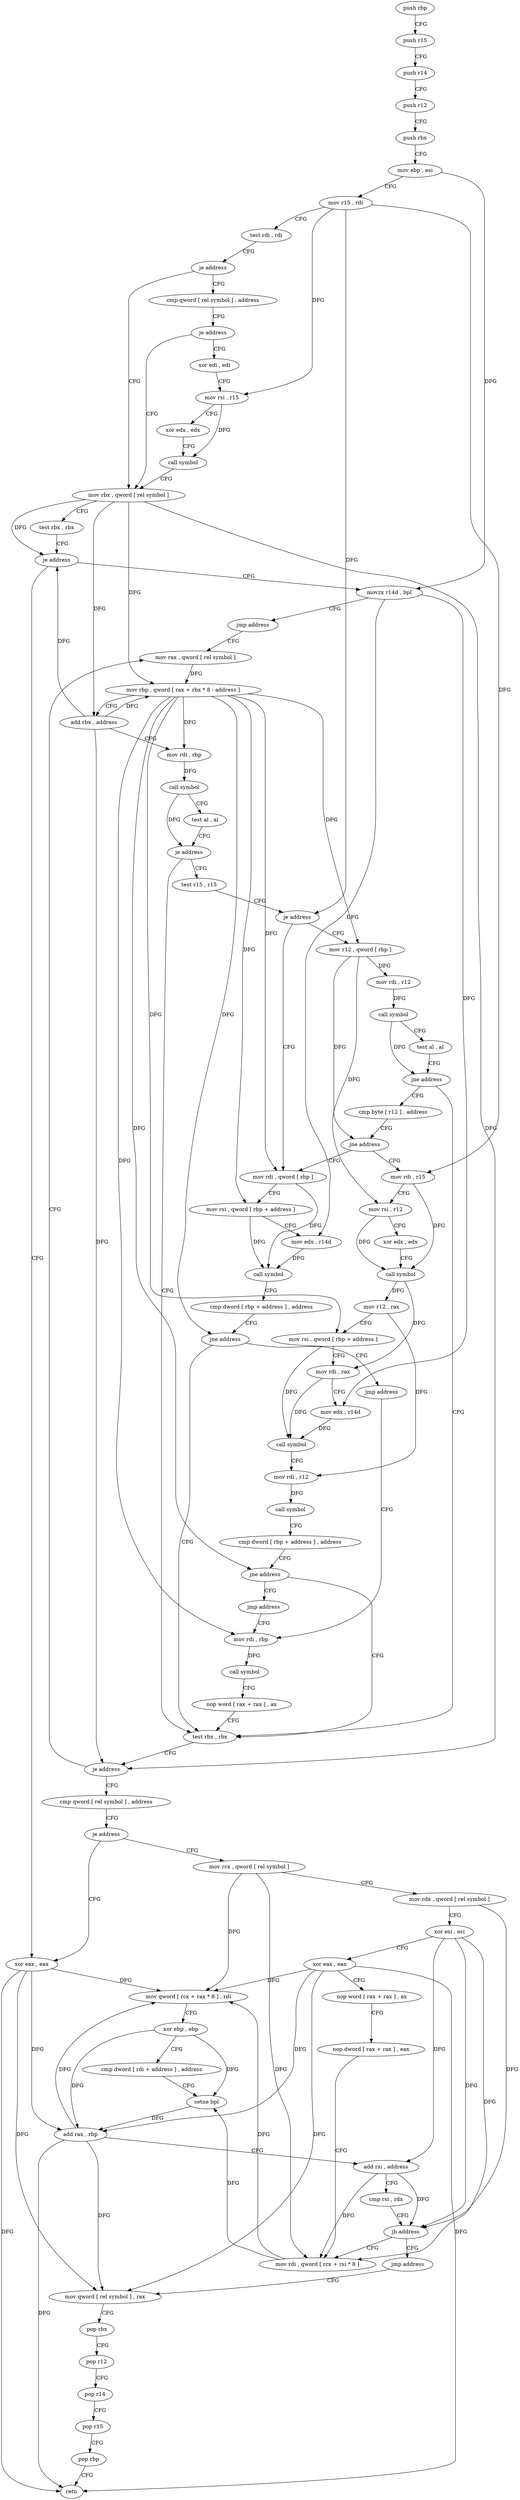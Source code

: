 digraph "func" {
"4214256" [label = "push rbp" ]
"4214257" [label = "push r15" ]
"4214259" [label = "push r14" ]
"4214261" [label = "push r12" ]
"4214263" [label = "push rbx" ]
"4214264" [label = "mov ebp , esi" ]
"4214266" [label = "mov r15 , rdi" ]
"4214269" [label = "test rdi , rdi" ]
"4214272" [label = "je address" ]
"4214296" [label = "mov rbx , qword [ rel symbol ]" ]
"4214274" [label = "cmp qword [ rel symbol ] , address" ]
"4214303" [label = "test rbx , rbx" ]
"4214306" [label = "je address" ]
"4214563" [label = "xor eax , eax" ]
"4214312" [label = "movzx r14d , bpl" ]
"4214282" [label = "je address" ]
"4214284" [label = "xor edi , edi" ]
"4214565" [label = "mov qword [ rel symbol ] , rax" ]
"4214316" [label = "jmp address" ]
"4214345" [label = "mov rax , qword [ rel symbol ]" ]
"4214286" [label = "mov rsi , r15" ]
"4214289" [label = "xor edx , edx" ]
"4214291" [label = "call symbol" ]
"4214352" [label = "mov rbp , qword [ rax + rbx * 8 - address ]" ]
"4214357" [label = "add rbx , address" ]
"4214361" [label = "mov rdi , rbp" ]
"4214364" [label = "call symbol" ]
"4214369" [label = "test al , al" ]
"4214371" [label = "je address" ]
"4214336" [label = "test rbx , rbx" ]
"4214373" [label = "test r15 , r15" ]
"4214339" [label = "je address" ]
"4214485" [label = "cmp qword [ rel symbol ] , address" ]
"4214376" [label = "je address" ]
"4214401" [label = "mov rdi , qword [ rbp ]" ]
"4214378" [label = "mov r12 , qword [ rbp ]" ]
"4214493" [label = "je address" ]
"4214495" [label = "mov rcx , qword [ rel symbol ]" ]
"4214405" [label = "mov rsi , qword [ rbp + address ]" ]
"4214409" [label = "mov edx , r14d" ]
"4214412" [label = "call symbol" ]
"4214417" [label = "cmp dword [ rbp + address ] , address" ]
"4214424" [label = "jne address" ]
"4214426" [label = "jmp address" ]
"4214382" [label = "mov rdi , r12" ]
"4214385" [label = "call symbol" ]
"4214390" [label = "test al , al" ]
"4214392" [label = "jne address" ]
"4214394" [label = "cmp byte [ r12 ] , address" ]
"4214502" [label = "mov rdx , qword [ rel symbol ]" ]
"4214509" [label = "xor esi , esi" ]
"4214511" [label = "xor eax , eax" ]
"4214513" [label = "nop word [ rax + rax ] , ax" ]
"4214523" [label = "nop dword [ rax + rax ] , eax" ]
"4214528" [label = "mov rdi , qword [ rcx + rsi * 8 ]" ]
"4214318" [label = "mov rdi , rbp" ]
"4214399" [label = "jne address" ]
"4214428" [label = "mov rdi , r15" ]
"4214532" [label = "mov qword [ rcx + rax * 8 ] , rdi" ]
"4214536" [label = "xor ebp , ebp" ]
"4214538" [label = "cmp dword [ rdi + address ] , address" ]
"4214545" [label = "setne bpl" ]
"4214549" [label = "add rax , rbp" ]
"4214552" [label = "add rsi , address" ]
"4214556" [label = "cmp rsi , rdx" ]
"4214559" [label = "jb address" ]
"4214561" [label = "jmp address" ]
"4214321" [label = "call symbol" ]
"4214326" [label = "nop word [ rax + rax ] , ax" ]
"4214431" [label = "mov rsi , r12" ]
"4214434" [label = "xor edx , edx" ]
"4214436" [label = "call symbol" ]
"4214441" [label = "mov r12 , rax" ]
"4214444" [label = "mov rsi , qword [ rbp + address ]" ]
"4214448" [label = "mov rdi , rax" ]
"4214451" [label = "mov edx , r14d" ]
"4214454" [label = "call symbol" ]
"4214459" [label = "mov rdi , r12" ]
"4214462" [label = "call symbol" ]
"4214467" [label = "cmp dword [ rbp + address ] , address" ]
"4214474" [label = "jne address" ]
"4214480" [label = "jmp address" ]
"4214572" [label = "pop rbx" ]
"4214573" [label = "pop r12" ]
"4214575" [label = "pop r14" ]
"4214577" [label = "pop r15" ]
"4214579" [label = "pop rbp" ]
"4214580" [label = "retn" ]
"4214256" -> "4214257" [ label = "CFG" ]
"4214257" -> "4214259" [ label = "CFG" ]
"4214259" -> "4214261" [ label = "CFG" ]
"4214261" -> "4214263" [ label = "CFG" ]
"4214263" -> "4214264" [ label = "CFG" ]
"4214264" -> "4214266" [ label = "CFG" ]
"4214264" -> "4214312" [ label = "DFG" ]
"4214266" -> "4214269" [ label = "CFG" ]
"4214266" -> "4214286" [ label = "DFG" ]
"4214266" -> "4214376" [ label = "DFG" ]
"4214266" -> "4214428" [ label = "DFG" ]
"4214269" -> "4214272" [ label = "CFG" ]
"4214272" -> "4214296" [ label = "CFG" ]
"4214272" -> "4214274" [ label = "CFG" ]
"4214296" -> "4214303" [ label = "CFG" ]
"4214296" -> "4214306" [ label = "DFG" ]
"4214296" -> "4214352" [ label = "DFG" ]
"4214296" -> "4214357" [ label = "DFG" ]
"4214296" -> "4214339" [ label = "DFG" ]
"4214274" -> "4214282" [ label = "CFG" ]
"4214303" -> "4214306" [ label = "CFG" ]
"4214306" -> "4214563" [ label = "CFG" ]
"4214306" -> "4214312" [ label = "CFG" ]
"4214563" -> "4214565" [ label = "DFG" ]
"4214563" -> "4214580" [ label = "DFG" ]
"4214563" -> "4214532" [ label = "DFG" ]
"4214563" -> "4214549" [ label = "DFG" ]
"4214312" -> "4214316" [ label = "CFG" ]
"4214312" -> "4214409" [ label = "DFG" ]
"4214312" -> "4214451" [ label = "DFG" ]
"4214282" -> "4214296" [ label = "CFG" ]
"4214282" -> "4214284" [ label = "CFG" ]
"4214284" -> "4214286" [ label = "CFG" ]
"4214565" -> "4214572" [ label = "CFG" ]
"4214316" -> "4214345" [ label = "CFG" ]
"4214345" -> "4214352" [ label = "DFG" ]
"4214286" -> "4214289" [ label = "CFG" ]
"4214286" -> "4214291" [ label = "DFG" ]
"4214289" -> "4214291" [ label = "CFG" ]
"4214291" -> "4214296" [ label = "CFG" ]
"4214352" -> "4214357" [ label = "CFG" ]
"4214352" -> "4214361" [ label = "DFG" ]
"4214352" -> "4214401" [ label = "DFG" ]
"4214352" -> "4214405" [ label = "DFG" ]
"4214352" -> "4214424" [ label = "DFG" ]
"4214352" -> "4214378" [ label = "DFG" ]
"4214352" -> "4214318" [ label = "DFG" ]
"4214352" -> "4214444" [ label = "DFG" ]
"4214352" -> "4214474" [ label = "DFG" ]
"4214357" -> "4214361" [ label = "CFG" ]
"4214357" -> "4214306" [ label = "DFG" ]
"4214357" -> "4214352" [ label = "DFG" ]
"4214357" -> "4214339" [ label = "DFG" ]
"4214361" -> "4214364" [ label = "DFG" ]
"4214364" -> "4214369" [ label = "CFG" ]
"4214364" -> "4214371" [ label = "DFG" ]
"4214369" -> "4214371" [ label = "CFG" ]
"4214371" -> "4214336" [ label = "CFG" ]
"4214371" -> "4214373" [ label = "CFG" ]
"4214336" -> "4214339" [ label = "CFG" ]
"4214373" -> "4214376" [ label = "CFG" ]
"4214339" -> "4214485" [ label = "CFG" ]
"4214339" -> "4214345" [ label = "CFG" ]
"4214485" -> "4214493" [ label = "CFG" ]
"4214376" -> "4214401" [ label = "CFG" ]
"4214376" -> "4214378" [ label = "CFG" ]
"4214401" -> "4214405" [ label = "CFG" ]
"4214401" -> "4214412" [ label = "DFG" ]
"4214378" -> "4214382" [ label = "DFG" ]
"4214378" -> "4214399" [ label = "DFG" ]
"4214378" -> "4214431" [ label = "DFG" ]
"4214493" -> "4214563" [ label = "CFG" ]
"4214493" -> "4214495" [ label = "CFG" ]
"4214495" -> "4214502" [ label = "CFG" ]
"4214495" -> "4214528" [ label = "DFG" ]
"4214495" -> "4214532" [ label = "DFG" ]
"4214405" -> "4214409" [ label = "CFG" ]
"4214405" -> "4214412" [ label = "DFG" ]
"4214409" -> "4214412" [ label = "DFG" ]
"4214412" -> "4214417" [ label = "CFG" ]
"4214417" -> "4214424" [ label = "CFG" ]
"4214424" -> "4214336" [ label = "CFG" ]
"4214424" -> "4214426" [ label = "CFG" ]
"4214426" -> "4214318" [ label = "CFG" ]
"4214382" -> "4214385" [ label = "DFG" ]
"4214385" -> "4214390" [ label = "CFG" ]
"4214385" -> "4214392" [ label = "DFG" ]
"4214390" -> "4214392" [ label = "CFG" ]
"4214392" -> "4214336" [ label = "CFG" ]
"4214392" -> "4214394" [ label = "CFG" ]
"4214394" -> "4214399" [ label = "CFG" ]
"4214502" -> "4214509" [ label = "CFG" ]
"4214502" -> "4214559" [ label = "DFG" ]
"4214509" -> "4214511" [ label = "CFG" ]
"4214509" -> "4214528" [ label = "DFG" ]
"4214509" -> "4214552" [ label = "DFG" ]
"4214509" -> "4214559" [ label = "DFG" ]
"4214511" -> "4214513" [ label = "CFG" ]
"4214511" -> "4214565" [ label = "DFG" ]
"4214511" -> "4214580" [ label = "DFG" ]
"4214511" -> "4214532" [ label = "DFG" ]
"4214511" -> "4214549" [ label = "DFG" ]
"4214513" -> "4214523" [ label = "CFG" ]
"4214523" -> "4214528" [ label = "CFG" ]
"4214528" -> "4214532" [ label = "DFG" ]
"4214528" -> "4214545" [ label = "DFG" ]
"4214318" -> "4214321" [ label = "DFG" ]
"4214399" -> "4214428" [ label = "CFG" ]
"4214399" -> "4214401" [ label = "CFG" ]
"4214428" -> "4214431" [ label = "CFG" ]
"4214428" -> "4214436" [ label = "DFG" ]
"4214532" -> "4214536" [ label = "CFG" ]
"4214536" -> "4214538" [ label = "CFG" ]
"4214536" -> "4214545" [ label = "DFG" ]
"4214536" -> "4214549" [ label = "DFG" ]
"4214538" -> "4214545" [ label = "CFG" ]
"4214545" -> "4214549" [ label = "DFG" ]
"4214549" -> "4214552" [ label = "CFG" ]
"4214549" -> "4214565" [ label = "DFG" ]
"4214549" -> "4214580" [ label = "DFG" ]
"4214549" -> "4214532" [ label = "DFG" ]
"4214552" -> "4214556" [ label = "CFG" ]
"4214552" -> "4214528" [ label = "DFG" ]
"4214552" -> "4214559" [ label = "DFG" ]
"4214556" -> "4214559" [ label = "CFG" ]
"4214559" -> "4214528" [ label = "CFG" ]
"4214559" -> "4214561" [ label = "CFG" ]
"4214561" -> "4214565" [ label = "CFG" ]
"4214321" -> "4214326" [ label = "CFG" ]
"4214326" -> "4214336" [ label = "CFG" ]
"4214431" -> "4214434" [ label = "CFG" ]
"4214431" -> "4214436" [ label = "DFG" ]
"4214434" -> "4214436" [ label = "CFG" ]
"4214436" -> "4214441" [ label = "DFG" ]
"4214436" -> "4214448" [ label = "DFG" ]
"4214441" -> "4214444" [ label = "CFG" ]
"4214441" -> "4214459" [ label = "DFG" ]
"4214444" -> "4214448" [ label = "CFG" ]
"4214444" -> "4214454" [ label = "DFG" ]
"4214448" -> "4214451" [ label = "CFG" ]
"4214448" -> "4214454" [ label = "DFG" ]
"4214451" -> "4214454" [ label = "DFG" ]
"4214454" -> "4214459" [ label = "CFG" ]
"4214459" -> "4214462" [ label = "DFG" ]
"4214462" -> "4214467" [ label = "CFG" ]
"4214467" -> "4214474" [ label = "CFG" ]
"4214474" -> "4214336" [ label = "CFG" ]
"4214474" -> "4214480" [ label = "CFG" ]
"4214480" -> "4214318" [ label = "CFG" ]
"4214572" -> "4214573" [ label = "CFG" ]
"4214573" -> "4214575" [ label = "CFG" ]
"4214575" -> "4214577" [ label = "CFG" ]
"4214577" -> "4214579" [ label = "CFG" ]
"4214579" -> "4214580" [ label = "CFG" ]
}

